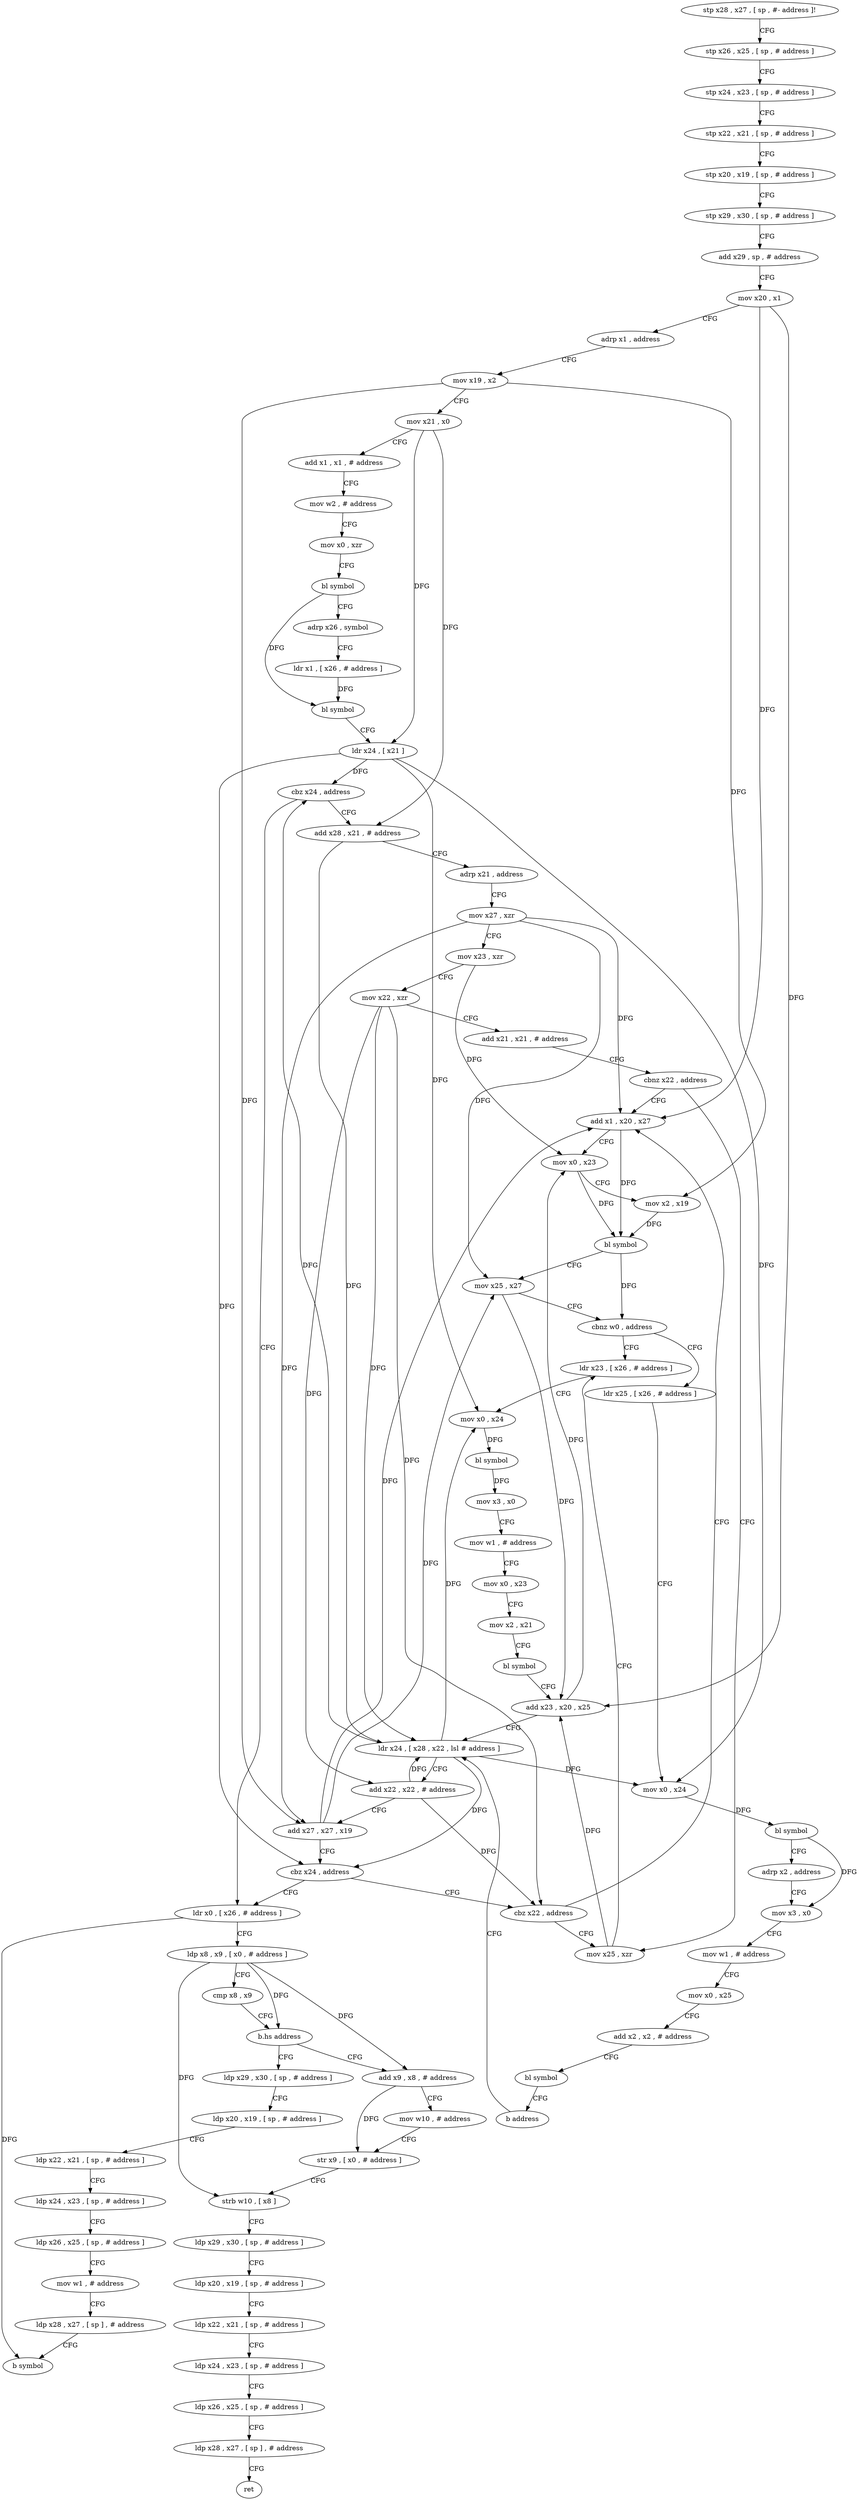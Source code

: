digraph "func" {
"4219256" [label = "stp x28 , x27 , [ sp , #- address ]!" ]
"4219260" [label = "stp x26 , x25 , [ sp , # address ]" ]
"4219264" [label = "stp x24 , x23 , [ sp , # address ]" ]
"4219268" [label = "stp x22 , x21 , [ sp , # address ]" ]
"4219272" [label = "stp x20 , x19 , [ sp , # address ]" ]
"4219276" [label = "stp x29 , x30 , [ sp , # address ]" ]
"4219280" [label = "add x29 , sp , # address" ]
"4219284" [label = "mov x20 , x1" ]
"4219288" [label = "adrp x1 , address" ]
"4219292" [label = "mov x19 , x2" ]
"4219296" [label = "mov x21 , x0" ]
"4219300" [label = "add x1 , x1 , # address" ]
"4219304" [label = "mov w2 , # address" ]
"4219308" [label = "mov x0 , xzr" ]
"4219312" [label = "bl symbol" ]
"4219316" [label = "adrp x26 , symbol" ]
"4219320" [label = "ldr x1 , [ x26 , # address ]" ]
"4219324" [label = "bl symbol" ]
"4219328" [label = "ldr x24 , [ x21 ]" ]
"4219332" [label = "cbz x24 , address" ]
"4219488" [label = "ldr x0 , [ x26 , # address ]" ]
"4219336" [label = "add x28 , x21 , # address" ]
"4219492" [label = "ldp x8 , x9 , [ x0 , # address ]" ]
"4219496" [label = "cmp x8 , x9" ]
"4219500" [label = "b.hs address" ]
"4219548" [label = "ldp x29 , x30 , [ sp , # address ]" ]
"4219504" [label = "add x9 , x8 , # address" ]
"4219340" [label = "adrp x21 , address" ]
"4219344" [label = "mov x27 , xzr" ]
"4219348" [label = "mov x23 , xzr" ]
"4219352" [label = "mov x22 , xzr" ]
"4219356" [label = "add x21 , x21 , # address" ]
"4219360" [label = "cbnz x22 , address" ]
"4219424" [label = "add x1 , x20 , x27" ]
"4219364" [label = "mov x25 , xzr" ]
"4219552" [label = "ldp x20 , x19 , [ sp , # address ]" ]
"4219556" [label = "ldp x22 , x21 , [ sp , # address ]" ]
"4219560" [label = "ldp x24 , x23 , [ sp , # address ]" ]
"4219564" [label = "ldp x26 , x25 , [ sp , # address ]" ]
"4219568" [label = "mov w1 , # address" ]
"4219572" [label = "ldp x28 , x27 , [ sp ] , # address" ]
"4219576" [label = "b symbol" ]
"4219508" [label = "mov w10 , # address" ]
"4219512" [label = "str x9 , [ x0 , # address ]" ]
"4219516" [label = "strb w10 , [ x8 ]" ]
"4219520" [label = "ldp x29 , x30 , [ sp , # address ]" ]
"4219524" [label = "ldp x20 , x19 , [ sp , # address ]" ]
"4219528" [label = "ldp x22 , x21 , [ sp , # address ]" ]
"4219532" [label = "ldp x24 , x23 , [ sp , # address ]" ]
"4219536" [label = "ldp x26 , x25 , [ sp , # address ]" ]
"4219540" [label = "ldp x28 , x27 , [ sp ] , # address" ]
"4219544" [label = "ret" ]
"4219428" [label = "mov x0 , x23" ]
"4219432" [label = "mov x2 , x19" ]
"4219436" [label = "bl symbol" ]
"4219440" [label = "mov x25 , x27" ]
"4219444" [label = "cbnz w0 , address" ]
"4219368" [label = "ldr x23 , [ x26 , # address ]" ]
"4219448" [label = "ldr x25 , [ x26 , # address ]" ]
"4219372" [label = "mov x0 , x24" ]
"4219376" [label = "bl symbol" ]
"4219380" [label = "mov x3 , x0" ]
"4219384" [label = "mov w1 , # address" ]
"4219388" [label = "mov x0 , x23" ]
"4219392" [label = "mov x2 , x21" ]
"4219396" [label = "bl symbol" ]
"4219400" [label = "add x23 , x20 , x25" ]
"4219404" [label = "ldr x24 , [ x28 , x22 , lsl # address ]" ]
"4219452" [label = "mov x0 , x24" ]
"4219456" [label = "bl symbol" ]
"4219460" [label = "adrp x2 , address" ]
"4219464" [label = "mov x3 , x0" ]
"4219468" [label = "mov w1 , # address" ]
"4219472" [label = "mov x0 , x25" ]
"4219476" [label = "add x2 , x2 , # address" ]
"4219480" [label = "bl symbol" ]
"4219484" [label = "b address" ]
"4219420" [label = "cbz x22 , address" ]
"4219408" [label = "add x22 , x22 , # address" ]
"4219412" [label = "add x27 , x27 , x19" ]
"4219416" [label = "cbz x24 , address" ]
"4219256" -> "4219260" [ label = "CFG" ]
"4219260" -> "4219264" [ label = "CFG" ]
"4219264" -> "4219268" [ label = "CFG" ]
"4219268" -> "4219272" [ label = "CFG" ]
"4219272" -> "4219276" [ label = "CFG" ]
"4219276" -> "4219280" [ label = "CFG" ]
"4219280" -> "4219284" [ label = "CFG" ]
"4219284" -> "4219288" [ label = "CFG" ]
"4219284" -> "4219424" [ label = "DFG" ]
"4219284" -> "4219400" [ label = "DFG" ]
"4219288" -> "4219292" [ label = "CFG" ]
"4219292" -> "4219296" [ label = "CFG" ]
"4219292" -> "4219432" [ label = "DFG" ]
"4219292" -> "4219412" [ label = "DFG" ]
"4219296" -> "4219300" [ label = "CFG" ]
"4219296" -> "4219328" [ label = "DFG" ]
"4219296" -> "4219336" [ label = "DFG" ]
"4219300" -> "4219304" [ label = "CFG" ]
"4219304" -> "4219308" [ label = "CFG" ]
"4219308" -> "4219312" [ label = "CFG" ]
"4219312" -> "4219316" [ label = "CFG" ]
"4219312" -> "4219324" [ label = "DFG" ]
"4219316" -> "4219320" [ label = "CFG" ]
"4219320" -> "4219324" [ label = "DFG" ]
"4219324" -> "4219328" [ label = "CFG" ]
"4219328" -> "4219332" [ label = "DFG" ]
"4219328" -> "4219372" [ label = "DFG" ]
"4219328" -> "4219452" [ label = "DFG" ]
"4219328" -> "4219416" [ label = "DFG" ]
"4219332" -> "4219488" [ label = "CFG" ]
"4219332" -> "4219336" [ label = "CFG" ]
"4219488" -> "4219492" [ label = "CFG" ]
"4219488" -> "4219576" [ label = "DFG" ]
"4219336" -> "4219340" [ label = "CFG" ]
"4219336" -> "4219404" [ label = "DFG" ]
"4219492" -> "4219496" [ label = "CFG" ]
"4219492" -> "4219500" [ label = "DFG" ]
"4219492" -> "4219504" [ label = "DFG" ]
"4219492" -> "4219516" [ label = "DFG" ]
"4219496" -> "4219500" [ label = "CFG" ]
"4219500" -> "4219548" [ label = "CFG" ]
"4219500" -> "4219504" [ label = "CFG" ]
"4219548" -> "4219552" [ label = "CFG" ]
"4219504" -> "4219508" [ label = "CFG" ]
"4219504" -> "4219512" [ label = "DFG" ]
"4219340" -> "4219344" [ label = "CFG" ]
"4219344" -> "4219348" [ label = "CFG" ]
"4219344" -> "4219424" [ label = "DFG" ]
"4219344" -> "4219440" [ label = "DFG" ]
"4219344" -> "4219412" [ label = "DFG" ]
"4219348" -> "4219352" [ label = "CFG" ]
"4219348" -> "4219428" [ label = "DFG" ]
"4219352" -> "4219356" [ label = "CFG" ]
"4219352" -> "4219404" [ label = "DFG" ]
"4219352" -> "4219408" [ label = "DFG" ]
"4219352" -> "4219420" [ label = "DFG" ]
"4219356" -> "4219360" [ label = "CFG" ]
"4219360" -> "4219424" [ label = "CFG" ]
"4219360" -> "4219364" [ label = "CFG" ]
"4219424" -> "4219428" [ label = "CFG" ]
"4219424" -> "4219436" [ label = "DFG" ]
"4219364" -> "4219368" [ label = "CFG" ]
"4219364" -> "4219400" [ label = "DFG" ]
"4219552" -> "4219556" [ label = "CFG" ]
"4219556" -> "4219560" [ label = "CFG" ]
"4219560" -> "4219564" [ label = "CFG" ]
"4219564" -> "4219568" [ label = "CFG" ]
"4219568" -> "4219572" [ label = "CFG" ]
"4219572" -> "4219576" [ label = "CFG" ]
"4219508" -> "4219512" [ label = "CFG" ]
"4219512" -> "4219516" [ label = "CFG" ]
"4219516" -> "4219520" [ label = "CFG" ]
"4219520" -> "4219524" [ label = "CFG" ]
"4219524" -> "4219528" [ label = "CFG" ]
"4219528" -> "4219532" [ label = "CFG" ]
"4219532" -> "4219536" [ label = "CFG" ]
"4219536" -> "4219540" [ label = "CFG" ]
"4219540" -> "4219544" [ label = "CFG" ]
"4219428" -> "4219432" [ label = "CFG" ]
"4219428" -> "4219436" [ label = "DFG" ]
"4219432" -> "4219436" [ label = "DFG" ]
"4219436" -> "4219440" [ label = "CFG" ]
"4219436" -> "4219444" [ label = "DFG" ]
"4219440" -> "4219444" [ label = "CFG" ]
"4219440" -> "4219400" [ label = "DFG" ]
"4219444" -> "4219368" [ label = "CFG" ]
"4219444" -> "4219448" [ label = "CFG" ]
"4219368" -> "4219372" [ label = "CFG" ]
"4219448" -> "4219452" [ label = "CFG" ]
"4219372" -> "4219376" [ label = "DFG" ]
"4219376" -> "4219380" [ label = "DFG" ]
"4219380" -> "4219384" [ label = "CFG" ]
"4219384" -> "4219388" [ label = "CFG" ]
"4219388" -> "4219392" [ label = "CFG" ]
"4219392" -> "4219396" [ label = "CFG" ]
"4219396" -> "4219400" [ label = "CFG" ]
"4219400" -> "4219404" [ label = "CFG" ]
"4219400" -> "4219428" [ label = "DFG" ]
"4219404" -> "4219408" [ label = "CFG" ]
"4219404" -> "4219332" [ label = "DFG" ]
"4219404" -> "4219372" [ label = "DFG" ]
"4219404" -> "4219452" [ label = "DFG" ]
"4219404" -> "4219416" [ label = "DFG" ]
"4219452" -> "4219456" [ label = "DFG" ]
"4219456" -> "4219460" [ label = "CFG" ]
"4219456" -> "4219464" [ label = "DFG" ]
"4219460" -> "4219464" [ label = "CFG" ]
"4219464" -> "4219468" [ label = "CFG" ]
"4219468" -> "4219472" [ label = "CFG" ]
"4219472" -> "4219476" [ label = "CFG" ]
"4219476" -> "4219480" [ label = "CFG" ]
"4219480" -> "4219484" [ label = "CFG" ]
"4219484" -> "4219404" [ label = "CFG" ]
"4219420" -> "4219364" [ label = "CFG" ]
"4219420" -> "4219424" [ label = "CFG" ]
"4219408" -> "4219412" [ label = "CFG" ]
"4219408" -> "4219404" [ label = "DFG" ]
"4219408" -> "4219420" [ label = "DFG" ]
"4219412" -> "4219416" [ label = "CFG" ]
"4219412" -> "4219424" [ label = "DFG" ]
"4219412" -> "4219440" [ label = "DFG" ]
"4219416" -> "4219488" [ label = "CFG" ]
"4219416" -> "4219420" [ label = "CFG" ]
}
